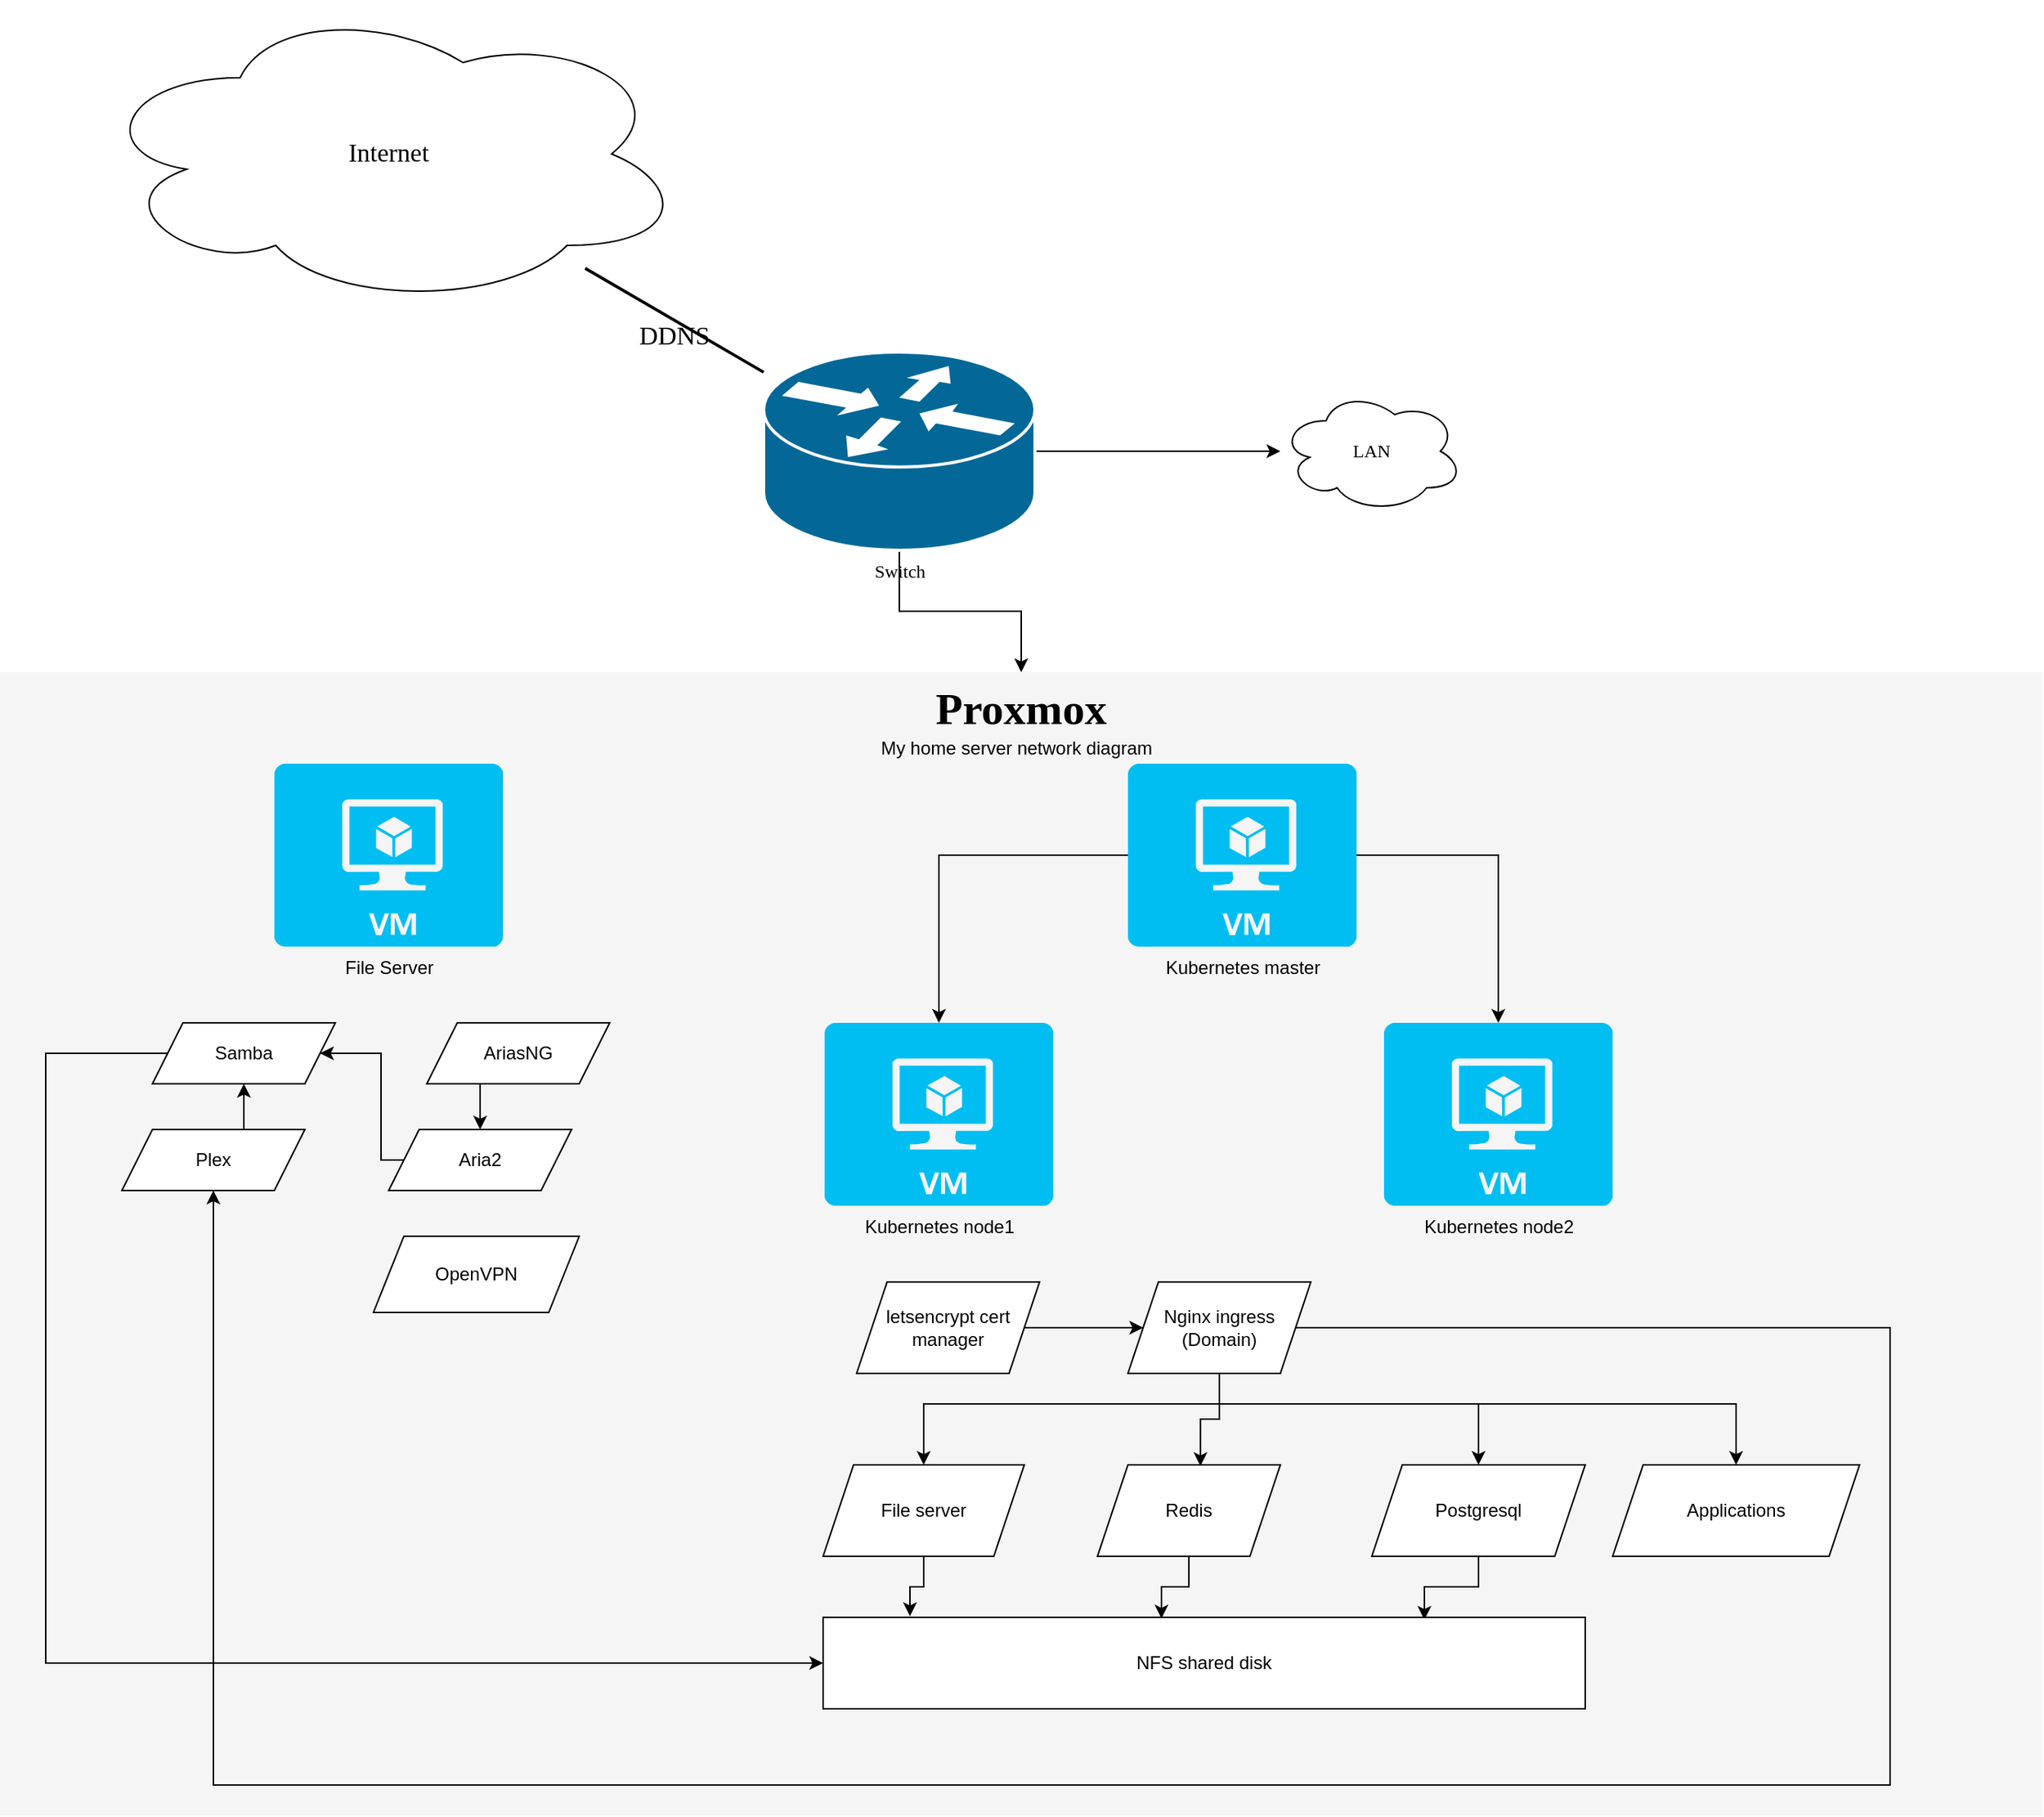 <mxfile version="13.7.7" type="github">
  <diagram name="Page-1" id="c37626ed-c26b-45fb-9056-f9ebc6bb27b6">
    <mxGraphModel dx="1536" dy="1667" grid="1" gridSize="10" guides="1" tooltips="1" connect="1" arrows="1" fold="1" page="1" pageScale="1" pageWidth="1100" pageHeight="850" background="#ffffff" math="0" shadow="0">
      <root>
        <mxCell id="0" />
        <mxCell id="1" parent="0" />
        <mxCell id="1c7a67bf8fd3230f-83" value="&lt;font style=&quot;font-size: 29px&quot;&gt;Proxmox&lt;/font&gt;" style="whiteSpace=wrap;html=1;rounded=0;shadow=0;comic=0;strokeWidth=1;fontFamily=Verdana;fontSize=14;fillColor=#f5f5f5;strokeColor=none;verticalAlign=top;fontStyle=1" parent="1" vertex="1">
          <mxGeometry x="130" y="-350" width="1340" height="750" as="geometry" />
        </mxCell>
        <mxCell id="1c7a67bf8fd3230f-13" value="LAN" style="ellipse;shape=cloud;whiteSpace=wrap;html=1;rounded=0;shadow=0;comic=0;strokeWidth=1;fontFamily=Verdana;fontSize=12;" parent="1" vertex="1">
          <mxGeometry x="970" y="-535" width="120" height="80" as="geometry" />
        </mxCell>
        <mxCell id="1c7a67bf8fd3230f-15" value="&lt;font style=&quot;font-size: 17px&quot;&gt;Internet&lt;/font&gt;" style="ellipse;shape=cloud;whiteSpace=wrap;html=1;rounded=0;shadow=0;comic=0;strokeWidth=1;fontFamily=Verdana;fontSize=12;" parent="1" vertex="1">
          <mxGeometry x="190" y="-790" width="390" height="200" as="geometry" />
        </mxCell>
        <mxCell id="1c7a67bf8fd3230f-52" value="&lt;font style=&quot;font-size: 17px&quot;&gt;DDNS&lt;/font&gt;" style="edgeStyle=none;html=1;labelBackgroundColor=none;startFill=0;endArrow=none;endFill=0;strokeWidth=2;fontFamily=Verdana;fontSize=12;jumpSize=2;" parent="1" source="1c7a67bf8fd3230f-48" target="1c7a67bf8fd3230f-15" edge="1">
          <mxGeometry x="-0.08" y="9" relative="1" as="geometry">
            <mxPoint as="offset" />
          </mxGeometry>
        </mxCell>
        <mxCell id="B7QgO8ZQCr87eSy6d4l8-10" style="edgeStyle=orthogonalEdgeStyle;rounded=0;orthogonalLoop=1;jettySize=auto;html=1;" edge="1" parent="1" source="1c7a67bf8fd3230f-48" target="1c7a67bf8fd3230f-13">
          <mxGeometry relative="1" as="geometry" />
        </mxCell>
        <mxCell id="B7QgO8ZQCr87eSy6d4l8-11" style="edgeStyle=orthogonalEdgeStyle;rounded=0;orthogonalLoop=1;jettySize=auto;html=1;" edge="1" parent="1" source="1c7a67bf8fd3230f-48" target="1c7a67bf8fd3230f-83">
          <mxGeometry relative="1" as="geometry" />
        </mxCell>
        <mxCell id="1c7a67bf8fd3230f-48" value="Switch" style="shape=mxgraph.cisco.routers.router;html=1;dashed=0;fillColor=#036897;strokeColor=#ffffff;strokeWidth=2;verticalLabelPosition=bottom;verticalAlign=top;rounded=0;shadow=0;comic=0;fontFamily=Verdana;fontSize=12;" parent="1" vertex="1">
          <mxGeometry x="631" y="-560" width="178" height="130" as="geometry" />
        </mxCell>
        <mxCell id="B7QgO8ZQCr87eSy6d4l8-1" value="File Server" style="verticalLabelPosition=bottom;html=1;verticalAlign=top;align=center;strokeColor=none;fillColor=#00BEF2;shape=mxgraph.azure.virtual_machine;" vertex="1" parent="1">
          <mxGeometry x="310" y="-290" width="150" height="120" as="geometry" />
        </mxCell>
        <mxCell id="B7QgO8ZQCr87eSy6d4l8-4" value="Kubernetes node2" style="verticalLabelPosition=bottom;html=1;verticalAlign=top;align=center;strokeColor=none;fillColor=#00BEF2;shape=mxgraph.azure.virtual_machine;" vertex="1" parent="1">
          <mxGeometry x="1038" y="-120" width="150" height="120" as="geometry" />
        </mxCell>
        <mxCell id="B7QgO8ZQCr87eSy6d4l8-5" value="Kubernetes node1" style="verticalLabelPosition=bottom;html=1;verticalAlign=top;align=center;strokeColor=none;fillColor=#00BEF2;shape=mxgraph.azure.virtual_machine;" vertex="1" parent="1">
          <mxGeometry x="671" y="-120" width="150" height="120" as="geometry" />
        </mxCell>
        <mxCell id="B7QgO8ZQCr87eSy6d4l8-8" style="edgeStyle=orthogonalEdgeStyle;rounded=0;orthogonalLoop=1;jettySize=auto;html=1;" edge="1" parent="1" source="B7QgO8ZQCr87eSy6d4l8-6" target="B7QgO8ZQCr87eSy6d4l8-5">
          <mxGeometry relative="1" as="geometry" />
        </mxCell>
        <mxCell id="B7QgO8ZQCr87eSy6d4l8-9" style="edgeStyle=orthogonalEdgeStyle;rounded=0;orthogonalLoop=1;jettySize=auto;html=1;" edge="1" parent="1" source="B7QgO8ZQCr87eSy6d4l8-6" target="B7QgO8ZQCr87eSy6d4l8-4">
          <mxGeometry relative="1" as="geometry" />
        </mxCell>
        <mxCell id="B7QgO8ZQCr87eSy6d4l8-6" value="Kubernetes master" style="verticalLabelPosition=bottom;html=1;verticalAlign=top;align=center;strokeColor=none;fillColor=#00BEF2;shape=mxgraph.azure.virtual_machine;" vertex="1" parent="1">
          <mxGeometry x="870" y="-290" width="150" height="120" as="geometry" />
        </mxCell>
        <mxCell id="B7QgO8ZQCr87eSy6d4l8-37" style="edgeStyle=orthogonalEdgeStyle;rounded=0;orthogonalLoop=1;jettySize=auto;html=1;entryX=0;entryY=0.5;entryDx=0;entryDy=0;" edge="1" parent="1" source="B7QgO8ZQCr87eSy6d4l8-19" target="B7QgO8ZQCr87eSy6d4l8-36">
          <mxGeometry relative="1" as="geometry">
            <Array as="points">
              <mxPoint x="160" y="-100" />
              <mxPoint x="160" y="300" />
            </Array>
          </mxGeometry>
        </mxCell>
        <mxCell id="B7QgO8ZQCr87eSy6d4l8-19" value="Samba" style="shape=parallelogram;perimeter=parallelogramPerimeter;whiteSpace=wrap;html=1;fixedSize=1;" vertex="1" parent="1">
          <mxGeometry x="230" y="-120" width="120" height="40" as="geometry" />
        </mxCell>
        <mxCell id="B7QgO8ZQCr87eSy6d4l8-26" style="edgeStyle=orthogonalEdgeStyle;rounded=0;orthogonalLoop=1;jettySize=auto;html=1;entryX=0.5;entryY=1;entryDx=0;entryDy=0;" edge="1" parent="1" source="B7QgO8ZQCr87eSy6d4l8-20" target="B7QgO8ZQCr87eSy6d4l8-19">
          <mxGeometry relative="1" as="geometry">
            <Array as="points">
              <mxPoint x="290" y="-60" />
              <mxPoint x="290" y="-60" />
            </Array>
          </mxGeometry>
        </mxCell>
        <mxCell id="B7QgO8ZQCr87eSy6d4l8-20" value="Plex" style="shape=parallelogram;perimeter=parallelogramPerimeter;whiteSpace=wrap;html=1;fixedSize=1;" vertex="1" parent="1">
          <mxGeometry x="210" y="-50" width="120" height="40" as="geometry" />
        </mxCell>
        <mxCell id="B7QgO8ZQCr87eSy6d4l8-25" style="edgeStyle=orthogonalEdgeStyle;rounded=0;orthogonalLoop=1;jettySize=auto;html=1;entryX=1;entryY=0.5;entryDx=0;entryDy=0;" edge="1" parent="1" source="B7QgO8ZQCr87eSy6d4l8-21" target="B7QgO8ZQCr87eSy6d4l8-19">
          <mxGeometry relative="1" as="geometry">
            <Array as="points">
              <mxPoint x="380" y="-30" />
              <mxPoint x="380" y="-100" />
            </Array>
          </mxGeometry>
        </mxCell>
        <mxCell id="B7QgO8ZQCr87eSy6d4l8-21" value="Aria2" style="shape=parallelogram;perimeter=parallelogramPerimeter;whiteSpace=wrap;html=1;fixedSize=1;" vertex="1" parent="1">
          <mxGeometry x="385" y="-50" width="120" height="40" as="geometry" />
        </mxCell>
        <mxCell id="B7QgO8ZQCr87eSy6d4l8-23" style="edgeStyle=orthogonalEdgeStyle;rounded=0;orthogonalLoop=1;jettySize=auto;html=1;entryX=0.5;entryY=0;entryDx=0;entryDy=0;" edge="1" parent="1" source="B7QgO8ZQCr87eSy6d4l8-22" target="B7QgO8ZQCr87eSy6d4l8-21">
          <mxGeometry relative="1" as="geometry">
            <Array as="points">
              <mxPoint x="445" y="-70" />
              <mxPoint x="445" y="-70" />
            </Array>
          </mxGeometry>
        </mxCell>
        <mxCell id="B7QgO8ZQCr87eSy6d4l8-22" value="AriasNG" style="shape=parallelogram;perimeter=parallelogramPerimeter;whiteSpace=wrap;html=1;fixedSize=1;" vertex="1" parent="1">
          <mxGeometry x="410" y="-120" width="120" height="40" as="geometry" />
        </mxCell>
        <mxCell id="B7QgO8ZQCr87eSy6d4l8-32" style="edgeStyle=orthogonalEdgeStyle;rounded=0;orthogonalLoop=1;jettySize=auto;html=1;entryX=0.563;entryY=0.013;entryDx=0;entryDy=0;entryPerimeter=0;" edge="1" parent="1" source="B7QgO8ZQCr87eSy6d4l8-27" target="B7QgO8ZQCr87eSy6d4l8-30">
          <mxGeometry relative="1" as="geometry" />
        </mxCell>
        <mxCell id="B7QgO8ZQCr87eSy6d4l8-33" style="edgeStyle=orthogonalEdgeStyle;rounded=0;orthogonalLoop=1;jettySize=auto;html=1;entryX=0.5;entryY=0;entryDx=0;entryDy=0;" edge="1" parent="1" source="B7QgO8ZQCr87eSy6d4l8-27" target="B7QgO8ZQCr87eSy6d4l8-29">
          <mxGeometry relative="1" as="geometry">
            <Array as="points">
              <mxPoint x="930" y="130" />
              <mxPoint x="736" y="130" />
            </Array>
          </mxGeometry>
        </mxCell>
        <mxCell id="B7QgO8ZQCr87eSy6d4l8-34" style="edgeStyle=orthogonalEdgeStyle;rounded=0;orthogonalLoop=1;jettySize=auto;html=1;entryX=0.5;entryY=0;entryDx=0;entryDy=0;" edge="1" parent="1" source="B7QgO8ZQCr87eSy6d4l8-27" target="B7QgO8ZQCr87eSy6d4l8-31">
          <mxGeometry relative="1" as="geometry">
            <Array as="points">
              <mxPoint x="930" y="130" />
              <mxPoint x="1100" y="130" />
            </Array>
          </mxGeometry>
        </mxCell>
        <mxCell id="B7QgO8ZQCr87eSy6d4l8-41" style="edgeStyle=orthogonalEdgeStyle;rounded=0;orthogonalLoop=1;jettySize=auto;html=1;entryX=0.5;entryY=1;entryDx=0;entryDy=0;" edge="1" parent="1" source="B7QgO8ZQCr87eSy6d4l8-27" target="B7QgO8ZQCr87eSy6d4l8-20">
          <mxGeometry relative="1" as="geometry">
            <Array as="points">
              <mxPoint x="1370" y="80" />
              <mxPoint x="1370" y="380" />
              <mxPoint x="270" y="380" />
            </Array>
          </mxGeometry>
        </mxCell>
        <mxCell id="B7QgO8ZQCr87eSy6d4l8-55" style="edgeStyle=orthogonalEdgeStyle;rounded=0;jumpSize=2;orthogonalLoop=1;jettySize=auto;html=1;entryX=0.5;entryY=0;entryDx=0;entryDy=0;strokeWidth=1;" edge="1" parent="1" source="B7QgO8ZQCr87eSy6d4l8-27" target="B7QgO8ZQCr87eSy6d4l8-52">
          <mxGeometry relative="1" as="geometry">
            <Array as="points">
              <mxPoint x="930" y="130" />
              <mxPoint x="1269" y="130" />
            </Array>
          </mxGeometry>
        </mxCell>
        <mxCell id="B7QgO8ZQCr87eSy6d4l8-27" value="Nginx ingress&lt;br&gt;(Domain)" style="shape=parallelogram;perimeter=parallelogramPerimeter;whiteSpace=wrap;html=1;fixedSize=1;" vertex="1" parent="1">
          <mxGeometry x="870" y="50" width="120" height="60" as="geometry" />
        </mxCell>
        <mxCell id="B7QgO8ZQCr87eSy6d4l8-35" style="edgeStyle=orthogonalEdgeStyle;rounded=0;orthogonalLoop=1;jettySize=auto;html=1;entryX=0;entryY=0.5;entryDx=0;entryDy=0;" edge="1" parent="1" source="B7QgO8ZQCr87eSy6d4l8-28" target="B7QgO8ZQCr87eSy6d4l8-27">
          <mxGeometry relative="1" as="geometry" />
        </mxCell>
        <mxCell id="B7QgO8ZQCr87eSy6d4l8-28" value="letsencrypt cert manager" style="shape=parallelogram;perimeter=parallelogramPerimeter;whiteSpace=wrap;html=1;fixedSize=1;" vertex="1" parent="1">
          <mxGeometry x="692" y="50" width="120" height="60" as="geometry" />
        </mxCell>
        <mxCell id="B7QgO8ZQCr87eSy6d4l8-38" style="edgeStyle=orthogonalEdgeStyle;rounded=0;orthogonalLoop=1;jettySize=auto;html=1;entryX=0.114;entryY=-0.013;entryDx=0;entryDy=0;entryPerimeter=0;" edge="1" parent="1" source="B7QgO8ZQCr87eSy6d4l8-29" target="B7QgO8ZQCr87eSy6d4l8-36">
          <mxGeometry relative="1" as="geometry" />
        </mxCell>
        <mxCell id="B7QgO8ZQCr87eSy6d4l8-29" value="File server" style="shape=parallelogram;perimeter=parallelogramPerimeter;whiteSpace=wrap;html=1;fixedSize=1;" vertex="1" parent="1">
          <mxGeometry x="670" y="170" width="132" height="60" as="geometry" />
        </mxCell>
        <mxCell id="B7QgO8ZQCr87eSy6d4l8-39" style="edgeStyle=orthogonalEdgeStyle;rounded=0;orthogonalLoop=1;jettySize=auto;html=1;entryX=0.444;entryY=0.013;entryDx=0;entryDy=0;entryPerimeter=0;" edge="1" parent="1" source="B7QgO8ZQCr87eSy6d4l8-30" target="B7QgO8ZQCr87eSy6d4l8-36">
          <mxGeometry relative="1" as="geometry" />
        </mxCell>
        <mxCell id="B7QgO8ZQCr87eSy6d4l8-30" value="Redis" style="shape=parallelogram;perimeter=parallelogramPerimeter;whiteSpace=wrap;html=1;fixedSize=1;" vertex="1" parent="1">
          <mxGeometry x="850" y="170" width="120" height="60" as="geometry" />
        </mxCell>
        <mxCell id="B7QgO8ZQCr87eSy6d4l8-40" style="edgeStyle=orthogonalEdgeStyle;rounded=0;orthogonalLoop=1;jettySize=auto;html=1;entryX=0.789;entryY=0.027;entryDx=0;entryDy=0;entryPerimeter=0;" edge="1" parent="1" source="B7QgO8ZQCr87eSy6d4l8-31" target="B7QgO8ZQCr87eSy6d4l8-36">
          <mxGeometry relative="1" as="geometry" />
        </mxCell>
        <mxCell id="B7QgO8ZQCr87eSy6d4l8-31" value="Postgresql" style="shape=parallelogram;perimeter=parallelogramPerimeter;whiteSpace=wrap;html=1;fixedSize=1;" vertex="1" parent="1">
          <mxGeometry x="1030" y="170" width="140" height="60" as="geometry" />
        </mxCell>
        <mxCell id="B7QgO8ZQCr87eSy6d4l8-36" value="NFS shared disk" style="rounded=0;whiteSpace=wrap;html=1;" vertex="1" parent="1">
          <mxGeometry x="670" y="270" width="500" height="60" as="geometry" />
        </mxCell>
        <mxCell id="B7QgO8ZQCr87eSy6d4l8-42" value="" style="shape=image;html=1;verticalAlign=top;verticalLabelPosition=bottom;labelBackgroundColor=#ffffff;imageAspect=0;aspect=fixed;image=https://cdn4.iconfinder.com/data/icons/logos-and-brands/512/97_Docker_logo_logos-128.png" vertex="1" parent="1">
          <mxGeometry x="247" y="-109" width="20" height="20" as="geometry" />
        </mxCell>
        <mxCell id="B7QgO8ZQCr87eSy6d4l8-43" value="" style="shape=image;html=1;verticalAlign=top;verticalLabelPosition=bottom;labelBackgroundColor=#ffffff;imageAspect=0;aspect=fixed;image=https://cdn4.iconfinder.com/data/icons/logos-and-brands/512/97_Docker_logo_logos-128.png" vertex="1" parent="1">
          <mxGeometry x="227" y="-40" width="20" height="20" as="geometry" />
        </mxCell>
        <mxCell id="B7QgO8ZQCr87eSy6d4l8-44" value="" style="shape=image;html=1;verticalAlign=top;verticalLabelPosition=bottom;labelBackgroundColor=#ffffff;imageAspect=0;aspect=fixed;image=https://cdn4.iconfinder.com/data/icons/logos-and-brands/512/97_Docker_logo_logos-128.png" vertex="1" parent="1">
          <mxGeometry x="405" y="-40" width="20" height="20" as="geometry" />
        </mxCell>
        <mxCell id="B7QgO8ZQCr87eSy6d4l8-45" value="" style="shape=image;html=1;verticalAlign=top;verticalLabelPosition=bottom;labelBackgroundColor=#ffffff;imageAspect=0;aspect=fixed;image=https://cdn4.iconfinder.com/data/icons/logos-and-brands/512/97_Docker_logo_logos-128.png" vertex="1" parent="1">
          <mxGeometry x="425" y="-110" width="20" height="20" as="geometry" />
        </mxCell>
        <mxCell id="B7QgO8ZQCr87eSy6d4l8-46" value="" style="shape=image;html=1;verticalAlign=top;verticalLabelPosition=bottom;labelBackgroundColor=#ffffff;imageAspect=0;aspect=fixed;image=https://cdn4.iconfinder.com/data/icons/logos-and-brands/512/97_Docker_logo_logos-128.png" vertex="1" parent="1">
          <mxGeometry x="870" y="190" width="20" height="20" as="geometry" />
        </mxCell>
        <mxCell id="B7QgO8ZQCr87eSy6d4l8-47" value="" style="shape=image;html=1;verticalAlign=top;verticalLabelPosition=bottom;labelBackgroundColor=#ffffff;imageAspect=0;aspect=fixed;image=https://cdn4.iconfinder.com/data/icons/logos-and-brands/512/97_Docker_logo_logos-128.png" vertex="1" parent="1">
          <mxGeometry x="1050" y="190" width="20" height="20" as="geometry" />
        </mxCell>
        <mxCell id="B7QgO8ZQCr87eSy6d4l8-48" value="" style="shape=image;html=1;verticalAlign=top;verticalLabelPosition=bottom;labelBackgroundColor=#ffffff;imageAspect=0;aspect=fixed;image=https://cdn4.iconfinder.com/data/icons/logos-and-brands/512/97_Docker_logo_logos-128.png" vertex="1" parent="1">
          <mxGeometry x="687" y="190" width="20" height="20" as="geometry" />
        </mxCell>
        <mxCell id="B7QgO8ZQCr87eSy6d4l8-49" value="My home server network diagram" style="text;html=1;strokeColor=none;fillColor=none;align=center;verticalAlign=middle;whiteSpace=wrap;rounded=0;" vertex="1" parent="1">
          <mxGeometry x="692" y="-310" width="210" height="20" as="geometry" />
        </mxCell>
        <mxCell id="B7QgO8ZQCr87eSy6d4l8-50" value="OpenVPN" style="shape=parallelogram;perimeter=parallelogramPerimeter;whiteSpace=wrap;html=1;fixedSize=1;" vertex="1" parent="1">
          <mxGeometry x="375" y="20" width="135" height="50" as="geometry" />
        </mxCell>
        <mxCell id="B7QgO8ZQCr87eSy6d4l8-51" value="" style="shape=image;html=1;verticalAlign=top;verticalLabelPosition=bottom;labelBackgroundColor=#ffffff;imageAspect=0;aspect=fixed;image=https://cdn4.iconfinder.com/data/icons/logos-and-brands/512/97_Docker_logo_logos-128.png" vertex="1" parent="1">
          <mxGeometry x="396" y="35" width="20" height="20" as="geometry" />
        </mxCell>
        <mxCell id="B7QgO8ZQCr87eSy6d4l8-52" value="Applications" style="shape=parallelogram;perimeter=parallelogramPerimeter;whiteSpace=wrap;html=1;fixedSize=1;" vertex="1" parent="1">
          <mxGeometry x="1188" y="170" width="162" height="60" as="geometry" />
        </mxCell>
        <mxCell id="B7QgO8ZQCr87eSy6d4l8-54" value="" style="shape=image;html=1;verticalAlign=top;verticalLabelPosition=bottom;labelBackgroundColor=#ffffff;imageAspect=0;aspect=fixed;image=https://cdn4.iconfinder.com/data/icons/logos-and-brands/512/97_Docker_logo_logos-128.png" vertex="1" parent="1">
          <mxGeometry x="1210" y="190" width="20" height="20" as="geometry" />
        </mxCell>
      </root>
    </mxGraphModel>
  </diagram>
</mxfile>
